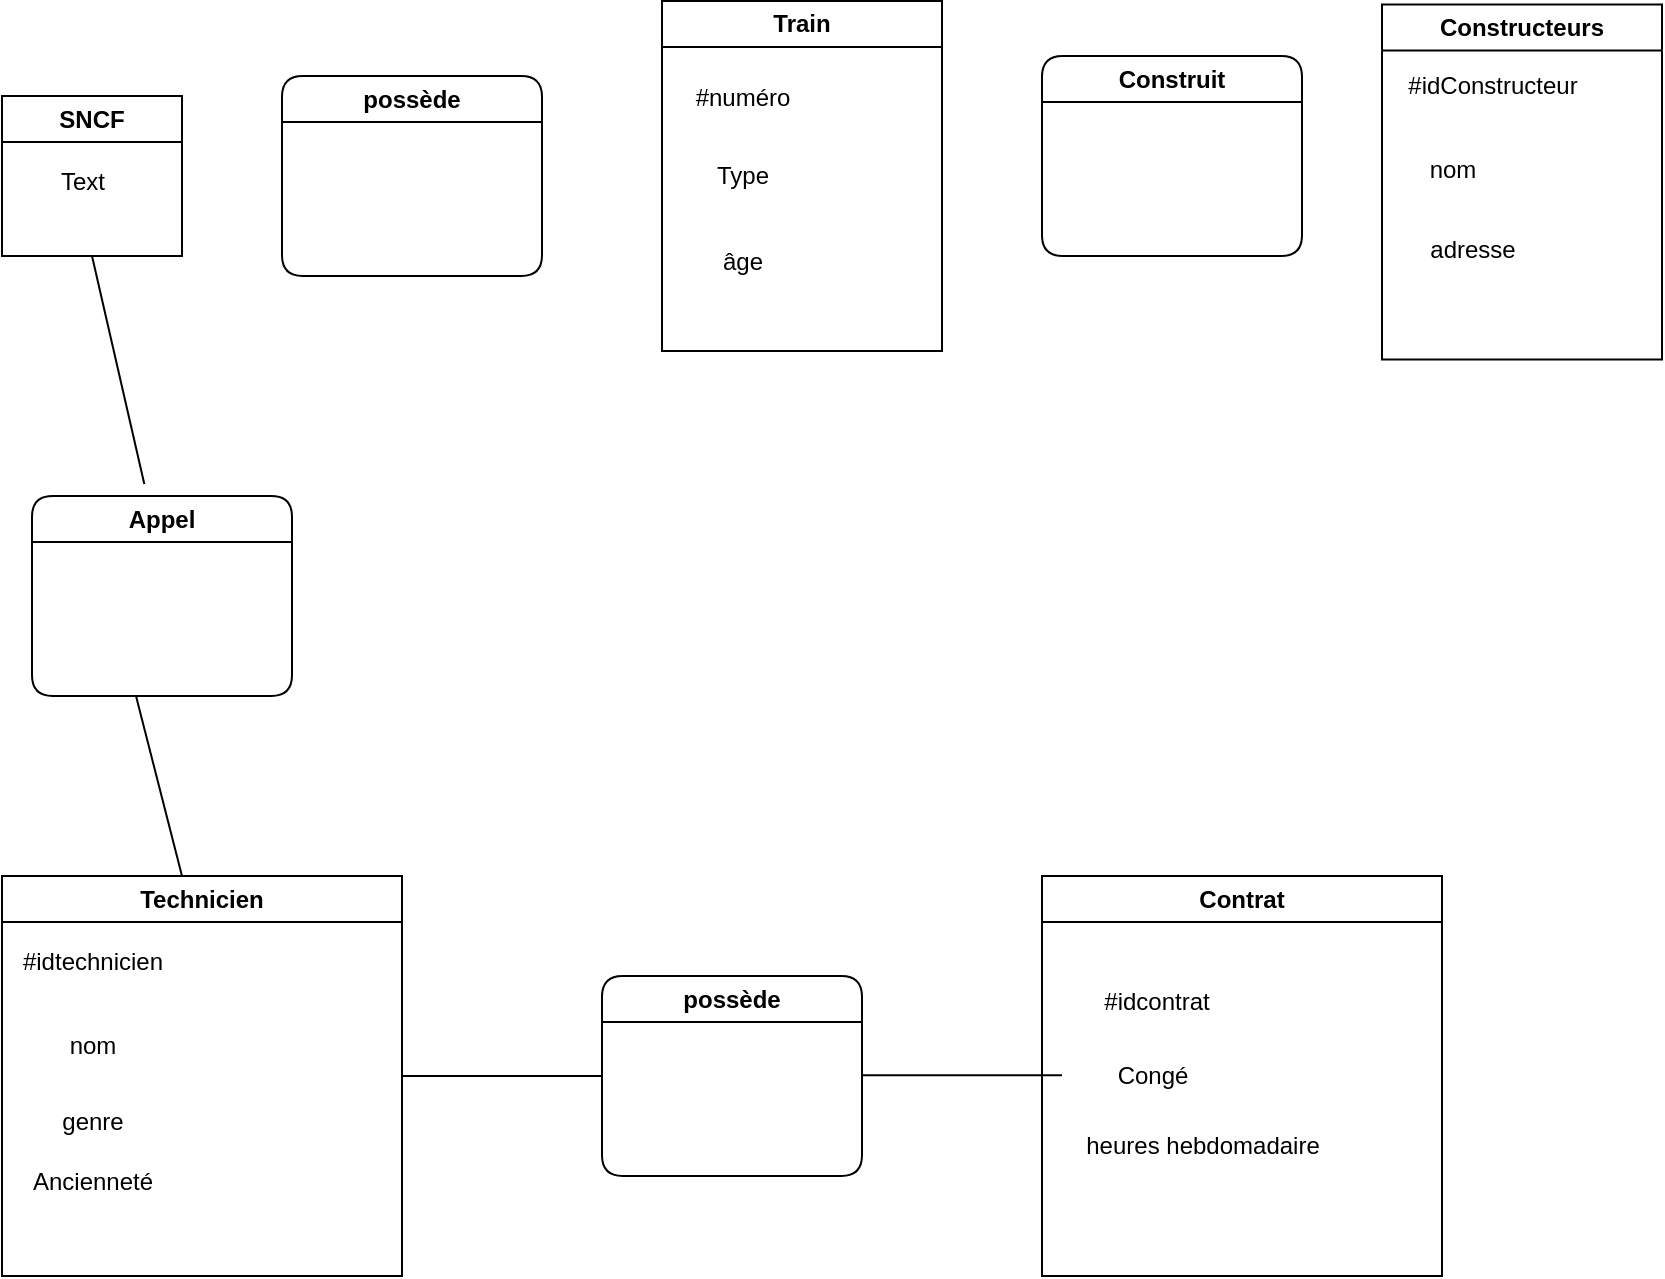 <mxfile version="21.8.2" type="github">
  <diagram name="Page-1" id="RptNpgB0NOVmOBHb8Ufr">
    <mxGraphModel dx="865" dy="634" grid="1" gridSize="10" guides="1" tooltips="1" connect="1" arrows="1" fold="1" page="1" pageScale="1" pageWidth="827" pageHeight="1169" math="0" shadow="0">
      <root>
        <mxCell id="0" />
        <mxCell id="1" parent="0" />
        <mxCell id="SpCbUfIMT-LrCJDx6mqJ-2" value="SNCF" style="swimlane;whiteSpace=wrap;html=1;" vertex="1" parent="1">
          <mxGeometry y="80" width="90" height="80" as="geometry" />
        </mxCell>
        <mxCell id="SpCbUfIMT-LrCJDx6mqJ-4" value="Train" style="swimlane;whiteSpace=wrap;html=1;" vertex="1" parent="1">
          <mxGeometry x="330" y="32.5" width="140" height="175" as="geometry" />
        </mxCell>
        <mxCell id="SpCbUfIMT-LrCJDx6mqJ-8" value="Type" style="text;html=1;align=center;verticalAlign=middle;resizable=0;points=[];autosize=1;strokeColor=none;fillColor=none;" vertex="1" parent="SpCbUfIMT-LrCJDx6mqJ-4">
          <mxGeometry x="15" y="72.5" width="50" height="30" as="geometry" />
        </mxCell>
        <mxCell id="SpCbUfIMT-LrCJDx6mqJ-7" value="#numéro" style="text;html=1;align=center;verticalAlign=middle;resizable=0;points=[];autosize=1;strokeColor=none;fillColor=none;" vertex="1" parent="SpCbUfIMT-LrCJDx6mqJ-4">
          <mxGeometry x="5" y="33" width="70" height="30" as="geometry" />
        </mxCell>
        <mxCell id="SpCbUfIMT-LrCJDx6mqJ-9" value="âge" style="text;html=1;align=center;verticalAlign=middle;resizable=0;points=[];autosize=1;strokeColor=none;fillColor=none;" vertex="1" parent="SpCbUfIMT-LrCJDx6mqJ-4">
          <mxGeometry x="20" y="115" width="40" height="30" as="geometry" />
        </mxCell>
        <mxCell id="SpCbUfIMT-LrCJDx6mqJ-5" value="Constructeurs" style="swimlane;whiteSpace=wrap;html=1;" vertex="1" parent="1">
          <mxGeometry x="690" y="34.25" width="140" height="177.5" as="geometry" />
        </mxCell>
        <mxCell id="SpCbUfIMT-LrCJDx6mqJ-10" value="#idConstructeur" style="text;html=1;align=center;verticalAlign=middle;resizable=0;points=[];autosize=1;strokeColor=none;fillColor=none;" vertex="1" parent="SpCbUfIMT-LrCJDx6mqJ-5">
          <mxGeometry y="25.5" width="110" height="30" as="geometry" />
        </mxCell>
        <mxCell id="SpCbUfIMT-LrCJDx6mqJ-12" value="adresse" style="text;html=1;align=center;verticalAlign=middle;resizable=0;points=[];autosize=1;strokeColor=none;fillColor=none;" vertex="1" parent="SpCbUfIMT-LrCJDx6mqJ-5">
          <mxGeometry x="10" y="107.5" width="70" height="30" as="geometry" />
        </mxCell>
        <mxCell id="SpCbUfIMT-LrCJDx6mqJ-11" value="nom" style="text;html=1;align=center;verticalAlign=middle;resizable=0;points=[];autosize=1;strokeColor=none;fillColor=none;" vertex="1" parent="SpCbUfIMT-LrCJDx6mqJ-5">
          <mxGeometry x="10" y="67.5" width="50" height="30" as="geometry" />
        </mxCell>
        <mxCell id="SpCbUfIMT-LrCJDx6mqJ-6" value="Text" style="text;html=1;align=center;verticalAlign=middle;resizable=0;points=[];autosize=1;strokeColor=none;fillColor=none;" vertex="1" parent="1">
          <mxGeometry x="15" y="108" width="50" height="30" as="geometry" />
        </mxCell>
        <mxCell id="SpCbUfIMT-LrCJDx6mqJ-13" value="Technicien" style="swimlane;whiteSpace=wrap;html=1;" vertex="1" parent="1">
          <mxGeometry y="470" width="200" height="200" as="geometry" />
        </mxCell>
        <mxCell id="SpCbUfIMT-LrCJDx6mqJ-14" value="#idtechnicien" style="text;html=1;align=center;verticalAlign=middle;resizable=0;points=[];autosize=1;strokeColor=none;fillColor=none;" vertex="1" parent="SpCbUfIMT-LrCJDx6mqJ-13">
          <mxGeometry y="28" width="90" height="30" as="geometry" />
        </mxCell>
        <mxCell id="SpCbUfIMT-LrCJDx6mqJ-15" value="nom" style="text;html=1;align=center;verticalAlign=middle;resizable=0;points=[];autosize=1;strokeColor=none;fillColor=none;" vertex="1" parent="SpCbUfIMT-LrCJDx6mqJ-13">
          <mxGeometry x="20" y="70" width="50" height="30" as="geometry" />
        </mxCell>
        <mxCell id="SpCbUfIMT-LrCJDx6mqJ-17" value="Ancienneté" style="text;html=1;align=center;verticalAlign=middle;resizable=0;points=[];autosize=1;strokeColor=none;fillColor=none;" vertex="1" parent="SpCbUfIMT-LrCJDx6mqJ-13">
          <mxGeometry x="5" y="138" width="80" height="30" as="geometry" />
        </mxCell>
        <mxCell id="SpCbUfIMT-LrCJDx6mqJ-16" value="genre" style="text;html=1;align=center;verticalAlign=middle;resizable=0;points=[];autosize=1;strokeColor=none;fillColor=none;" vertex="1" parent="SpCbUfIMT-LrCJDx6mqJ-13">
          <mxGeometry x="20" y="108" width="50" height="30" as="geometry" />
        </mxCell>
        <mxCell id="SpCbUfIMT-LrCJDx6mqJ-21" value="Contrat" style="swimlane;whiteSpace=wrap;html=1;" vertex="1" parent="1">
          <mxGeometry x="520" y="470" width="200" height="200" as="geometry" />
        </mxCell>
        <mxCell id="SpCbUfIMT-LrCJDx6mqJ-22" value="#idcontrat" style="text;html=1;align=center;verticalAlign=middle;resizable=0;points=[];autosize=1;strokeColor=none;fillColor=none;" vertex="1" parent="SpCbUfIMT-LrCJDx6mqJ-21">
          <mxGeometry x="17" y="48" width="80" height="30" as="geometry" />
        </mxCell>
        <mxCell id="SpCbUfIMT-LrCJDx6mqJ-23" value="Congé" style="text;html=1;align=center;verticalAlign=middle;resizable=0;points=[];autosize=1;strokeColor=none;fillColor=none;" vertex="1" parent="SpCbUfIMT-LrCJDx6mqJ-21">
          <mxGeometry x="25" y="85" width="60" height="30" as="geometry" />
        </mxCell>
        <mxCell id="SpCbUfIMT-LrCJDx6mqJ-24" value="heures hebdomadaire" style="text;html=1;align=center;verticalAlign=middle;resizable=0;points=[];autosize=1;strokeColor=none;fillColor=none;" vertex="1" parent="SpCbUfIMT-LrCJDx6mqJ-21">
          <mxGeometry x="10" y="120" width="140" height="30" as="geometry" />
        </mxCell>
        <mxCell id="SpCbUfIMT-LrCJDx6mqJ-28" value="possède" style="swimlane;whiteSpace=wrap;html=1;rounded=1;" vertex="1" parent="1">
          <mxGeometry x="140" y="70" width="130" height="100" as="geometry" />
        </mxCell>
        <mxCell id="SpCbUfIMT-LrCJDx6mqJ-29" value="Construit" style="swimlane;whiteSpace=wrap;html=1;rounded=1;" vertex="1" parent="1">
          <mxGeometry x="520" y="60" width="130" height="100" as="geometry" />
        </mxCell>
        <mxCell id="SpCbUfIMT-LrCJDx6mqJ-30" value="Appel" style="swimlane;whiteSpace=wrap;html=1;rounded=1;" vertex="1" parent="1">
          <mxGeometry x="15" y="280" width="130" height="100" as="geometry" />
        </mxCell>
        <mxCell id="SpCbUfIMT-LrCJDx6mqJ-31" value="possède" style="swimlane;whiteSpace=wrap;html=1;rounded=1;" vertex="1" parent="1">
          <mxGeometry x="300" y="520" width="130" height="100" as="geometry" />
        </mxCell>
        <mxCell id="SpCbUfIMT-LrCJDx6mqJ-32" value="" style="endArrow=none;html=1;rounded=0;entryX=0.5;entryY=1;entryDx=0;entryDy=0;exitX=0.432;exitY=-0.06;exitDx=0;exitDy=0;exitPerimeter=0;" edge="1" parent="1" source="SpCbUfIMT-LrCJDx6mqJ-30" target="SpCbUfIMT-LrCJDx6mqJ-2">
          <mxGeometry width="50" height="50" relative="1" as="geometry">
            <mxPoint x="250" y="270" as="sourcePoint" />
            <mxPoint x="300" y="220" as="targetPoint" />
          </mxGeometry>
        </mxCell>
        <mxCell id="SpCbUfIMT-LrCJDx6mqJ-33" value="" style="endArrow=none;html=1;rounded=0;entryX=0.5;entryY=1;entryDx=0;entryDy=0;" edge="1" parent="1">
          <mxGeometry width="50" height="50" relative="1" as="geometry">
            <mxPoint x="90" y="470" as="sourcePoint" />
            <mxPoint x="67" y="380" as="targetPoint" />
          </mxGeometry>
        </mxCell>
        <mxCell id="SpCbUfIMT-LrCJDx6mqJ-34" value="" style="endArrow=none;html=1;rounded=0;entryX=0;entryY=0.5;entryDx=0;entryDy=0;" edge="1" parent="1" target="SpCbUfIMT-LrCJDx6mqJ-31">
          <mxGeometry width="50" height="50" relative="1" as="geometry">
            <mxPoint x="200" y="570" as="sourcePoint" />
            <mxPoint x="77" y="390" as="targetPoint" />
          </mxGeometry>
        </mxCell>
        <mxCell id="SpCbUfIMT-LrCJDx6mqJ-35" value="" style="endArrow=none;html=1;rounded=0;entryX=0;entryY=0.5;entryDx=0;entryDy=0;" edge="1" parent="1">
          <mxGeometry width="50" height="50" relative="1" as="geometry">
            <mxPoint x="430" y="569.57" as="sourcePoint" />
            <mxPoint x="530" y="569.57" as="targetPoint" />
          </mxGeometry>
        </mxCell>
      </root>
    </mxGraphModel>
  </diagram>
</mxfile>
